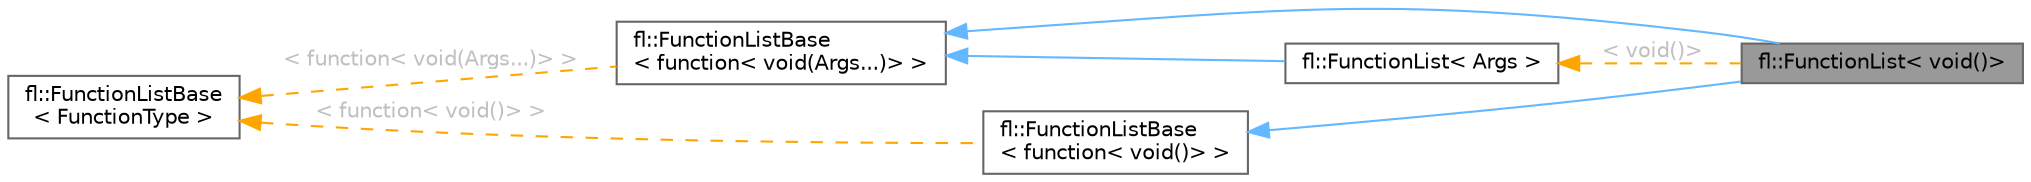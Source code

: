 digraph "fl::FunctionList&lt; void()&gt;"
{
 // INTERACTIVE_SVG=YES
 // LATEX_PDF_SIZE
  bgcolor="transparent";
  edge [fontname=Helvetica,fontsize=10,labelfontname=Helvetica,labelfontsize=10];
  node [fontname=Helvetica,fontsize=10,shape=box,height=0.2,width=0.4];
  rankdir="LR";
  Node1 [id="Node000001",label="fl::FunctionList\< void()\>",height=0.2,width=0.4,color="gray40", fillcolor="grey60", style="filled", fontcolor="black",tooltip=" "];
  Node2 -> Node1 [id="edge1_Node000001_Node000002",dir="back",color="steelblue1",style="solid",tooltip=" "];
  Node2 [id="Node000002",label="fl::FunctionListBase\l\< function\< void(Args...)\> \>",height=0.2,width=0.4,color="gray40", fillcolor="white", style="filled",URL="$d7/de3/classfl_1_1_function_list_base.html",tooltip=" "];
  Node3 -> Node2 [id="edge2_Node000002_Node000003",dir="back",color="orange",style="dashed",tooltip=" ",label=" \< function\< void(Args...)\> \>",fontcolor="grey" ];
  Node3 [id="Node000003",label="fl::FunctionListBase\l\< FunctionType \>",height=0.2,width=0.4,color="gray40", fillcolor="white", style="filled",URL="$d7/de3/classfl_1_1_function_list_base.html",tooltip=" "];
  Node4 -> Node1 [id="edge3_Node000001_Node000004",dir="back",color="steelblue1",style="solid",tooltip=" "];
  Node4 [id="Node000004",label="fl::FunctionListBase\l\< function\< void()\> \>",height=0.2,width=0.4,color="gray40", fillcolor="white", style="filled",URL="$d7/de3/classfl_1_1_function_list_base.html",tooltip=" "];
  Node3 -> Node4 [id="edge4_Node000004_Node000003",dir="back",color="orange",style="dashed",tooltip=" ",label=" \< function\< void()\> \>",fontcolor="grey" ];
  Node5 -> Node1 [id="edge5_Node000001_Node000005",dir="back",color="orange",style="dashed",tooltip=" ",label=" \< void()\>",fontcolor="grey" ];
  Node5 [id="Node000005",label="fl::FunctionList\< Args \>",height=0.2,width=0.4,color="gray40", fillcolor="white", style="filled",URL="$d1/d5d/classfl_1_1_function_list.html",tooltip=" "];
  Node2 -> Node5 [id="edge6_Node000005_Node000002",dir="back",color="steelblue1",style="solid",tooltip=" "];
}

